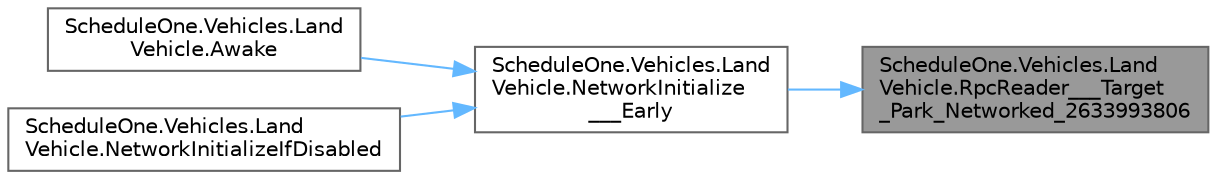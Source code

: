 digraph "ScheduleOne.Vehicles.LandVehicle.RpcReader___Target_Park_Networked_2633993806"
{
 // LATEX_PDF_SIZE
  bgcolor="transparent";
  edge [fontname=Helvetica,fontsize=10,labelfontname=Helvetica,labelfontsize=10];
  node [fontname=Helvetica,fontsize=10,shape=box,height=0.2,width=0.4];
  rankdir="RL";
  Node1 [id="Node000001",label="ScheduleOne.Vehicles.Land\lVehicle.RpcReader___Target\l_Park_Networked_2633993806",height=0.2,width=0.4,color="gray40", fillcolor="grey60", style="filled", fontcolor="black",tooltip=" "];
  Node1 -> Node2 [id="edge1_Node000001_Node000002",dir="back",color="steelblue1",style="solid",tooltip=" "];
  Node2 [id="Node000002",label="ScheduleOne.Vehicles.Land\lVehicle.NetworkInitialize\l___Early",height=0.2,width=0.4,color="grey40", fillcolor="white", style="filled",URL="$class_schedule_one_1_1_vehicles_1_1_land_vehicle.html#a9eec4f3ff9864b8c4741c39e0e3c31fb",tooltip=" "];
  Node2 -> Node3 [id="edge2_Node000002_Node000003",dir="back",color="steelblue1",style="solid",tooltip=" "];
  Node3 [id="Node000003",label="ScheduleOne.Vehicles.Land\lVehicle.Awake",height=0.2,width=0.4,color="grey40", fillcolor="white", style="filled",URL="$class_schedule_one_1_1_vehicles_1_1_land_vehicle.html#a11839935dcdbf9cc6f7ec1b1386ae4e7",tooltip=" "];
  Node2 -> Node4 [id="edge3_Node000002_Node000004",dir="back",color="steelblue1",style="solid",tooltip=" "];
  Node4 [id="Node000004",label="ScheduleOne.Vehicles.Land\lVehicle.NetworkInitializeIfDisabled",height=0.2,width=0.4,color="grey40", fillcolor="white", style="filled",URL="$class_schedule_one_1_1_vehicles_1_1_land_vehicle.html#ac1acb7ab7919d655583856f422affd9f",tooltip=" "];
}
